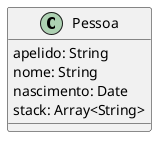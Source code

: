 @startuml

class Pessoa {
    apelido: String
    nome: String
    nascimento: Date 
    stack: Array<String>
}

@enduml